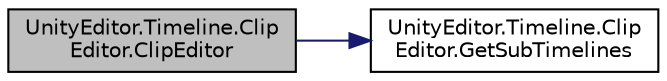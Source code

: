 digraph "UnityEditor.Timeline.ClipEditor.ClipEditor"
{
 // LATEX_PDF_SIZE
  edge [fontname="Helvetica",fontsize="10",labelfontname="Helvetica",labelfontsize="10"];
  node [fontname="Helvetica",fontsize="10",shape=record];
  rankdir="LR";
  Node1 [label="UnityEditor.Timeline.Clip\lEditor.ClipEditor",height=0.2,width=0.4,color="black", fillcolor="grey75", style="filled", fontcolor="black",tooltip="Default constructor"];
  Node1 -> Node2 [color="midnightblue",fontsize="10",style="solid",fontname="Helvetica"];
  Node2 [label="UnityEditor.Timeline.Clip\lEditor.GetSubTimelines",height=0.2,width=0.4,color="black", fillcolor="white", style="filled",URL="$class_unity_editor_1_1_timeline_1_1_clip_editor.html#ac419b723377d66feeaf06f9013f119a6",tooltip="Gets the sub-timelines for a specific clip. Implement this method if your clip supports playing neste..."];
}
